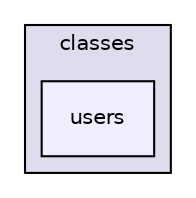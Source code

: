 digraph "classes/users" {
  compound=true
  node [ fontsize="10", fontname="Helvetica"];
  edge [ labelfontsize="10", labelfontname="Helvetica"];
  subgraph clusterdir_b02e4219757ae4e3a0f1714873865bbf {
    graph [ bgcolor="#ddddee", pencolor="black", label="classes" fontname="Helvetica", fontsize="10", URL="dir_b02e4219757ae4e3a0f1714873865bbf.html"]
  dir_07b96f78f93f1f8cbbba0ae974608c46 [shape=box, label="users", style="filled", fillcolor="#eeeeff", pencolor="black", URL="dir_07b96f78f93f1f8cbbba0ae974608c46.html"];
  }
}
